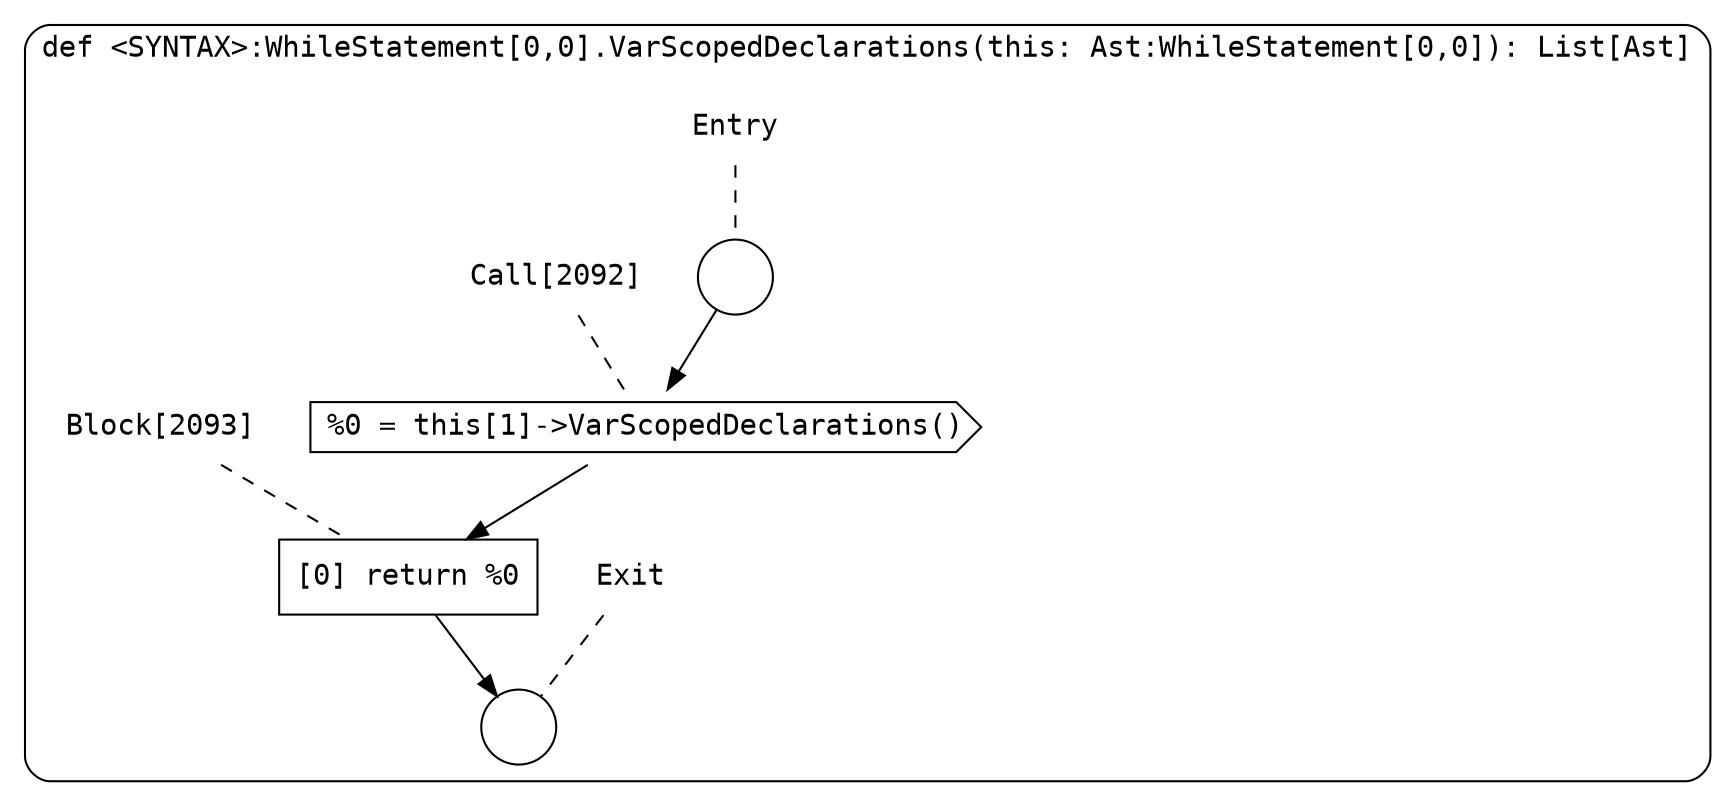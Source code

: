 digraph {
  graph [fontname = "Consolas"]
  node [fontname = "Consolas"]
  edge [fontname = "Consolas"]
  subgraph cluster403 {
    label = "def <SYNTAX>:WhileStatement[0,0].VarScopedDeclarations(this: Ast:WhileStatement[0,0]): List[Ast]"
    style = rounded
    cluster403_entry_name [shape=none, label=<<font color="black">Entry</font>>]
    cluster403_entry_name -> cluster403_entry [arrowhead=none, color="black", style=dashed]
    cluster403_entry [shape=circle label=" " color="black" fillcolor="white" style=filled]
    cluster403_entry -> node2092 [color="black"]
    cluster403_exit_name [shape=none, label=<<font color="black">Exit</font>>]
    cluster403_exit_name -> cluster403_exit [arrowhead=none, color="black", style=dashed]
    cluster403_exit [shape=circle label=" " color="black" fillcolor="white" style=filled]
    node2092_name [shape=none, label=<<font color="black">Call[2092]</font>>]
    node2092_name -> node2092 [arrowhead=none, color="black", style=dashed]
    node2092 [shape=cds, label=<<font color="black">%0 = this[1]-&gt;VarScopedDeclarations()</font>> color="black" fillcolor="white", style=filled]
    node2092 -> node2093 [color="black"]
    node2093_name [shape=none, label=<<font color="black">Block[2093]</font>>]
    node2093_name -> node2093 [arrowhead=none, color="black", style=dashed]
    node2093 [shape=box, label=<<font color="black">[0] return %0<BR ALIGN="LEFT"/></font>> color="black" fillcolor="white", style=filled]
    node2093 -> cluster403_exit [color="black"]
  }
}